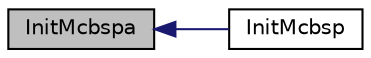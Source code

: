 digraph "InitMcbspa"
{
  edge [fontname="Helvetica",fontsize="10",labelfontname="Helvetica",labelfontsize="10"];
  node [fontname="Helvetica",fontsize="10",shape=record];
  rankdir="LR";
  Node1 [label="InitMcbspa",height=0.2,width=0.4,color="black", fillcolor="grey75", style="filled", fontcolor="black"];
  Node1 -> Node2 [dir="back",color="midnightblue",fontsize="10",style="solid",fontname="Helvetica"];
  Node2 [label="InitMcbsp",height=0.2,width=0.4,color="black", fillcolor="white", style="filled",URL="$_d_s_p2833x___mcbsp_8c.html#a444cebe0a0ae0c15e57ececb614b63e0"];
}
